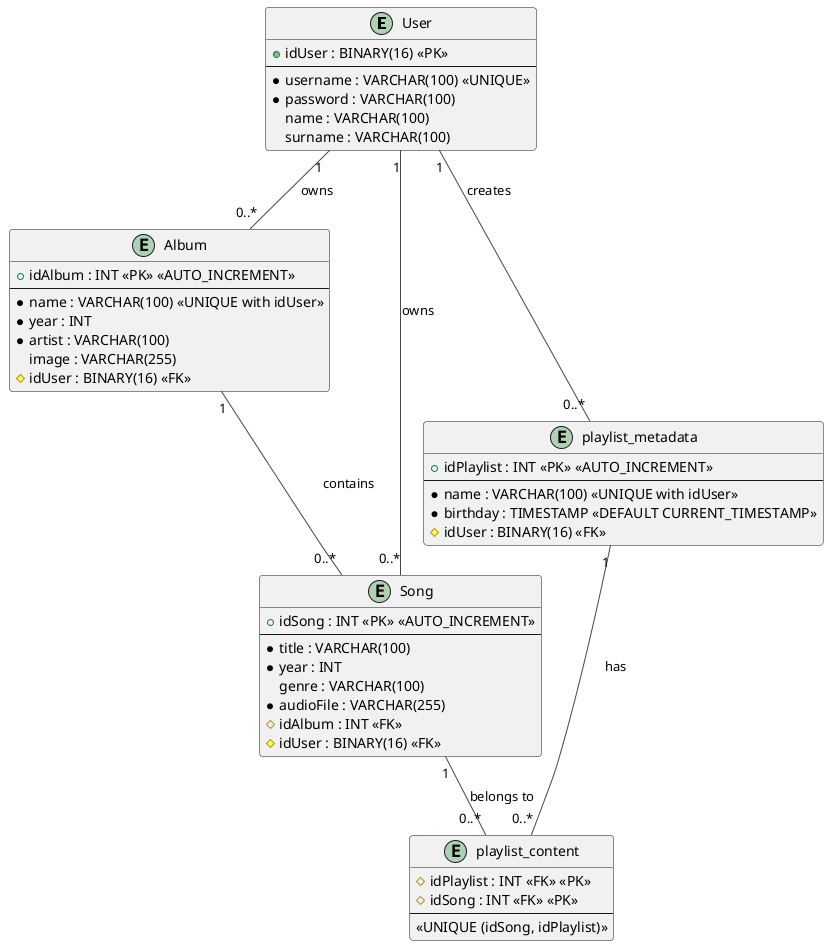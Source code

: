 @startuml ERD

!theme vibrant

entity User {
  + idUser : BINARY(16) <<PK>>
  --
  * username : VARCHAR(100) <<UNIQUE>>
  * password : VARCHAR(100)
  name : VARCHAR(100)
  surname : VARCHAR(100)
}

entity Album {
  + idAlbum : INT <<PK>> <<AUTO_INCREMENT>>
  --
  * name : VARCHAR(100) <<UNIQUE with idUser>>
  * year : INT
  * artist : VARCHAR(100)
  image : VARCHAR(255)
  # idUser : BINARY(16) <<FK>>
}

entity Song {
  + idSong : INT <<PK>> <<AUTO_INCREMENT>>
  --
  * title : VARCHAR(100)
  * year : INT
  genre : VARCHAR(100)
  * audioFile : VARCHAR(255)
  # idAlbum : INT <<FK>>
  # idUser : BINARY(16) <<FK>>
}

entity playlist_metadata {
  + idPlaylist : INT <<PK>> <<AUTO_INCREMENT>>
  --
  * name : VARCHAR(100) <<UNIQUE with idUser>>
  * birthday : TIMESTAMP <<DEFAULT CURRENT_TIMESTAMP>>
  # idUser : BINARY(16) <<FK>>
}

entity playlist_content {
  # idPlaylist : INT <<FK>> <<PK>>
  # idSong : INT <<FK>> <<PK>>
  --
  <<UNIQUE (idSong, idPlaylist)>>
}

User "1" -- "0..*" Album : owns
User "1" -- "0..*" Song : owns
User "1" -- "0..*" playlist_metadata : creates
Album "1" -- "0..*" Song : contains
playlist_metadata "1" -- "0..*" playlist_content : has
Song "1" -- "0..*" playlist_content : belongs to

@enduml
